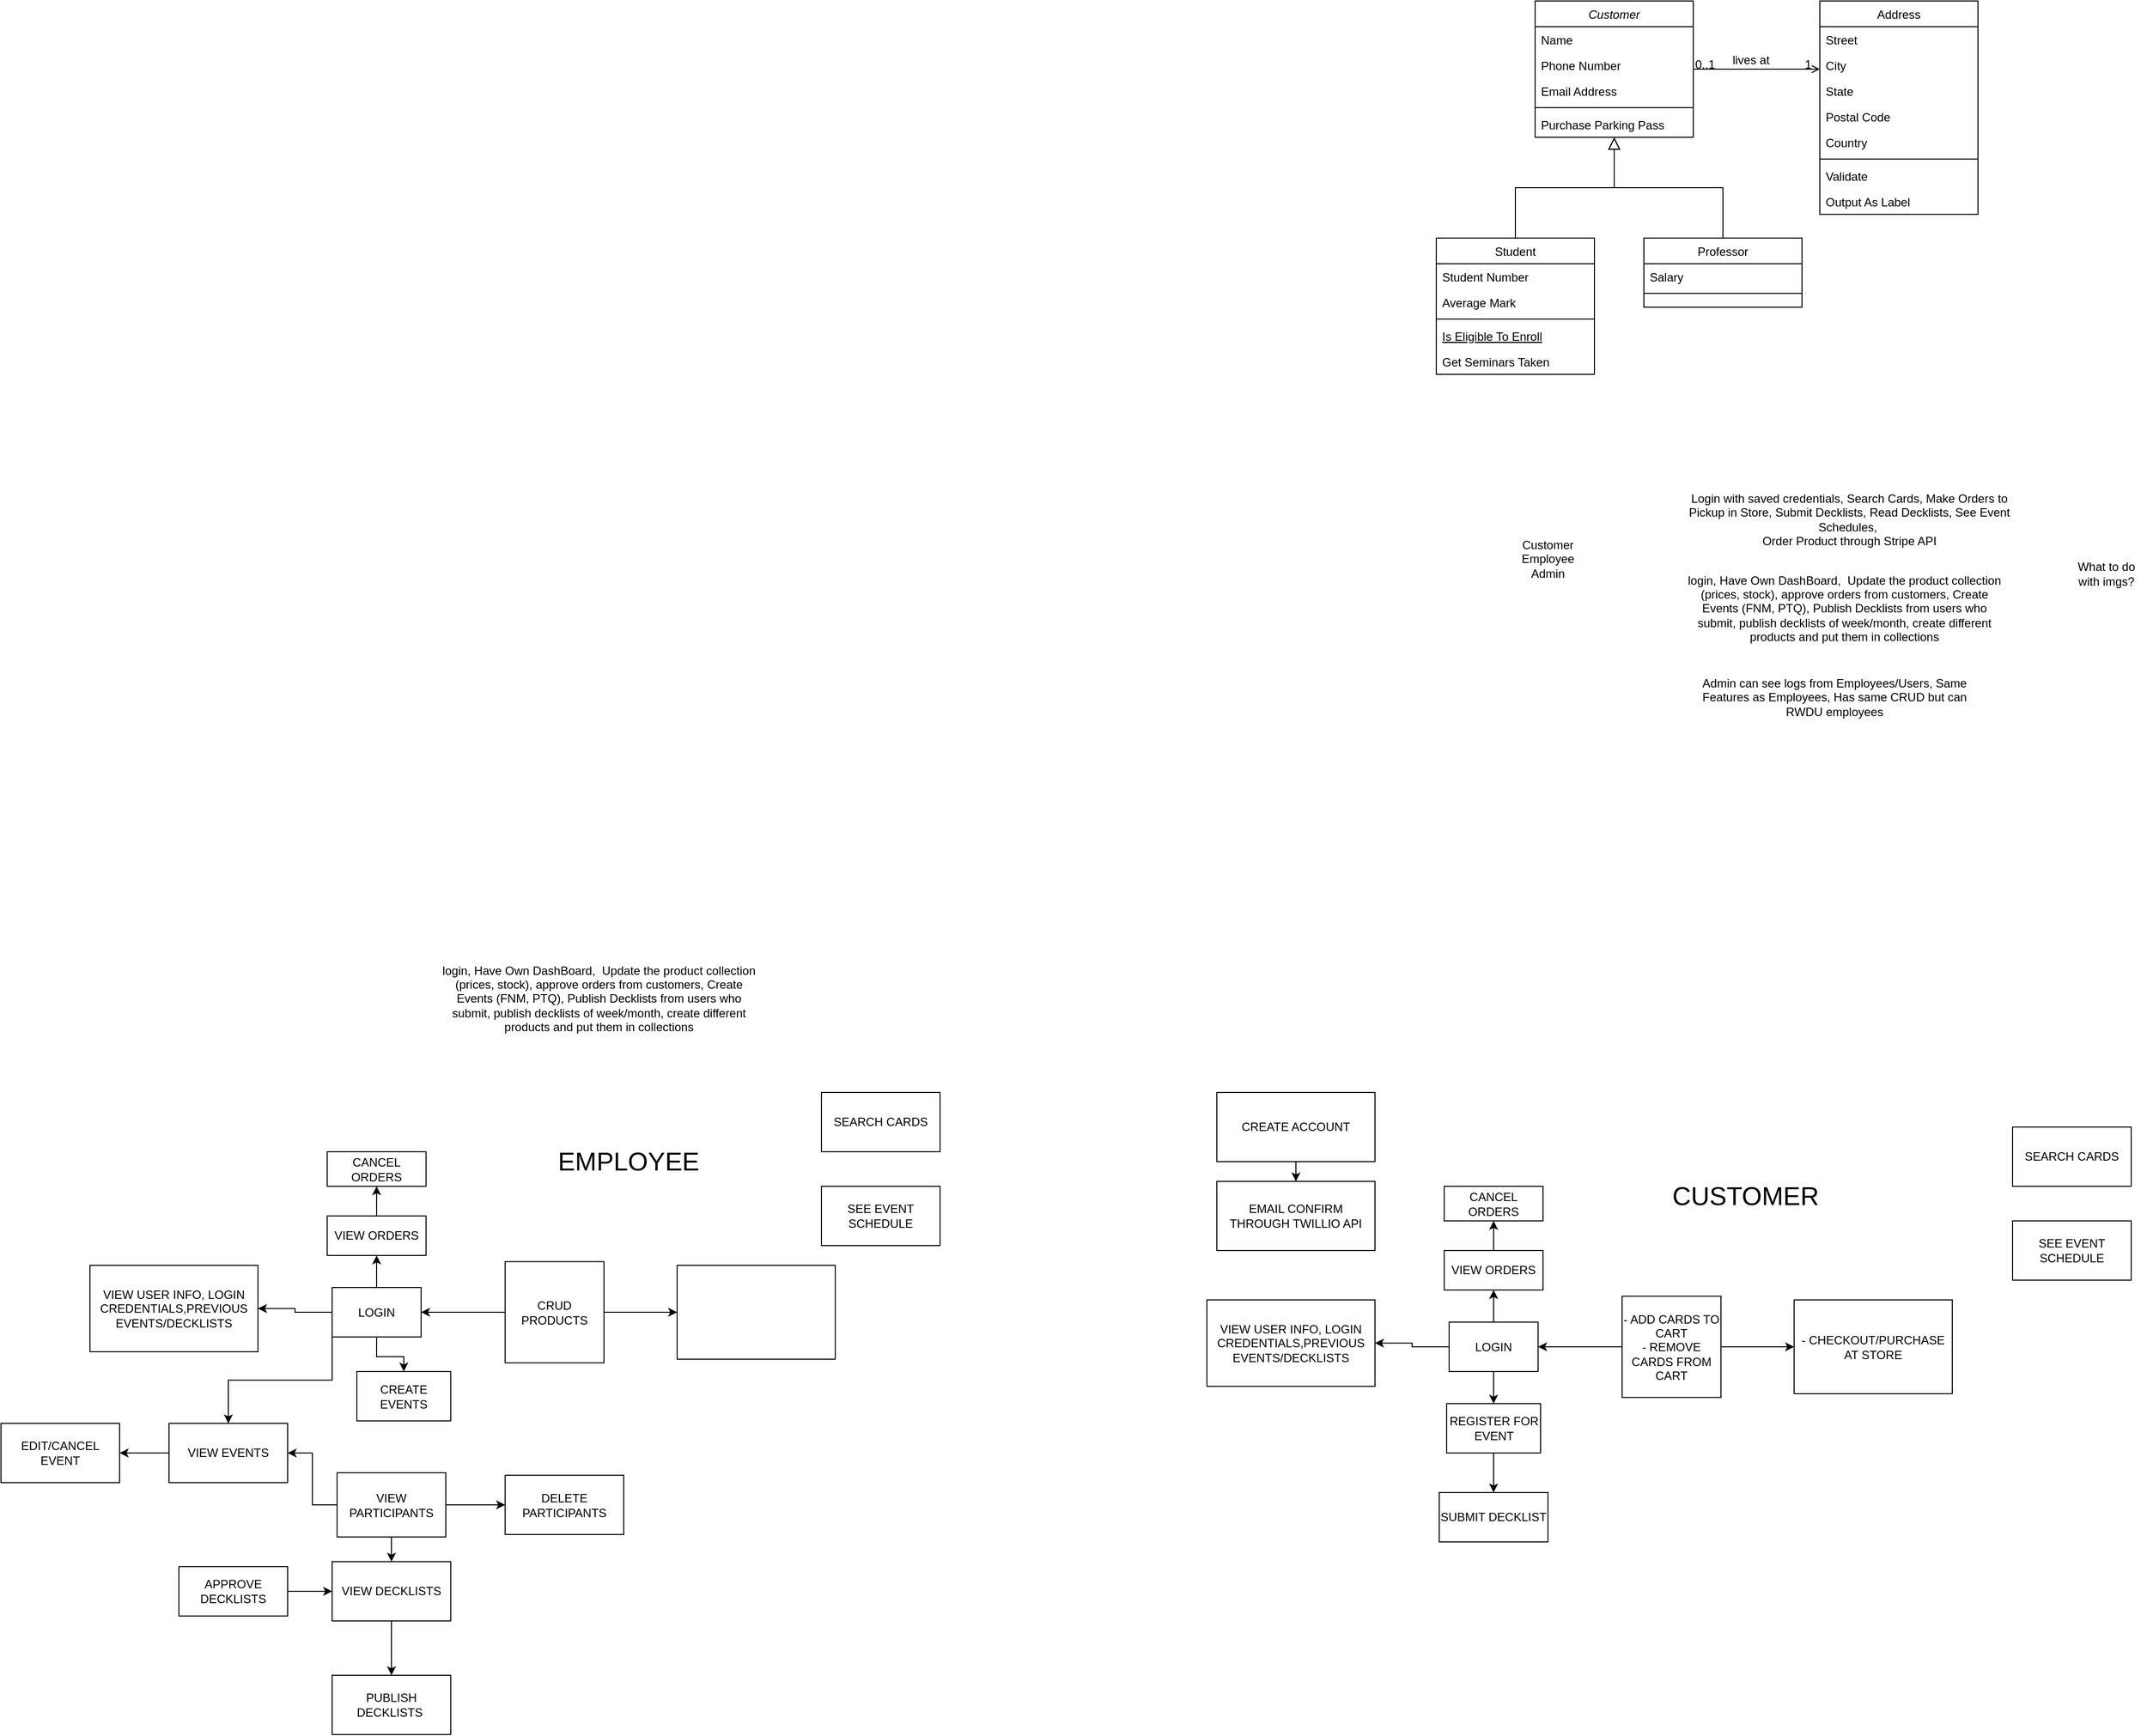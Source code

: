 <mxfile version="14.9.8" type="github">
  <diagram id="C5RBs43oDa-KdzZeNtuy" name="Page-1">
    <mxGraphModel dx="2692" dy="545" grid="1" gridSize="10" guides="1" tooltips="1" connect="1" arrows="1" fold="1" page="1" pageScale="1" pageWidth="827" pageHeight="1169" math="0" shadow="0">
      <root>
        <mxCell id="WIyWlLk6GJQsqaUBKTNV-0" />
        <mxCell id="WIyWlLk6GJQsqaUBKTNV-1" parent="WIyWlLk6GJQsqaUBKTNV-0" />
        <mxCell id="zkfFHV4jXpPFQw0GAbJ--0" value="Customer" style="swimlane;fontStyle=2;align=center;verticalAlign=top;childLayout=stackLayout;horizontal=1;startSize=26;horizontalStack=0;resizeParent=1;resizeLast=0;collapsible=1;marginBottom=0;rounded=0;shadow=0;strokeWidth=1;" parent="WIyWlLk6GJQsqaUBKTNV-1" vertex="1">
          <mxGeometry x="152" y="20" width="160" height="138" as="geometry">
            <mxRectangle x="230" y="140" width="160" height="26" as="alternateBounds" />
          </mxGeometry>
        </mxCell>
        <mxCell id="zkfFHV4jXpPFQw0GAbJ--1" value="Name" style="text;align=left;verticalAlign=top;spacingLeft=4;spacingRight=4;overflow=hidden;rotatable=0;points=[[0,0.5],[1,0.5]];portConstraint=eastwest;" parent="zkfFHV4jXpPFQw0GAbJ--0" vertex="1">
          <mxGeometry y="26" width="160" height="26" as="geometry" />
        </mxCell>
        <mxCell id="zkfFHV4jXpPFQw0GAbJ--2" value="Phone Number" style="text;align=left;verticalAlign=top;spacingLeft=4;spacingRight=4;overflow=hidden;rotatable=0;points=[[0,0.5],[1,0.5]];portConstraint=eastwest;rounded=0;shadow=0;html=0;" parent="zkfFHV4jXpPFQw0GAbJ--0" vertex="1">
          <mxGeometry y="52" width="160" height="26" as="geometry" />
        </mxCell>
        <mxCell id="zkfFHV4jXpPFQw0GAbJ--3" value="Email Address" style="text;align=left;verticalAlign=top;spacingLeft=4;spacingRight=4;overflow=hidden;rotatable=0;points=[[0,0.5],[1,0.5]];portConstraint=eastwest;rounded=0;shadow=0;html=0;" parent="zkfFHV4jXpPFQw0GAbJ--0" vertex="1">
          <mxGeometry y="78" width="160" height="26" as="geometry" />
        </mxCell>
        <mxCell id="zkfFHV4jXpPFQw0GAbJ--4" value="" style="line;html=1;strokeWidth=1;align=left;verticalAlign=middle;spacingTop=-1;spacingLeft=3;spacingRight=3;rotatable=0;labelPosition=right;points=[];portConstraint=eastwest;" parent="zkfFHV4jXpPFQw0GAbJ--0" vertex="1">
          <mxGeometry y="104" width="160" height="8" as="geometry" />
        </mxCell>
        <mxCell id="zkfFHV4jXpPFQw0GAbJ--5" value="Purchase Parking Pass" style="text;align=left;verticalAlign=top;spacingLeft=4;spacingRight=4;overflow=hidden;rotatable=0;points=[[0,0.5],[1,0.5]];portConstraint=eastwest;" parent="zkfFHV4jXpPFQw0GAbJ--0" vertex="1">
          <mxGeometry y="112" width="160" height="26" as="geometry" />
        </mxCell>
        <mxCell id="zkfFHV4jXpPFQw0GAbJ--6" value="Student" style="swimlane;fontStyle=0;align=center;verticalAlign=top;childLayout=stackLayout;horizontal=1;startSize=26;horizontalStack=0;resizeParent=1;resizeLast=0;collapsible=1;marginBottom=0;rounded=0;shadow=0;strokeWidth=1;" parent="WIyWlLk6GJQsqaUBKTNV-1" vertex="1">
          <mxGeometry x="52" y="260" width="160" height="138" as="geometry">
            <mxRectangle x="130" y="380" width="160" height="26" as="alternateBounds" />
          </mxGeometry>
        </mxCell>
        <mxCell id="zkfFHV4jXpPFQw0GAbJ--7" value="Student Number" style="text;align=left;verticalAlign=top;spacingLeft=4;spacingRight=4;overflow=hidden;rotatable=0;points=[[0,0.5],[1,0.5]];portConstraint=eastwest;" parent="zkfFHV4jXpPFQw0GAbJ--6" vertex="1">
          <mxGeometry y="26" width="160" height="26" as="geometry" />
        </mxCell>
        <mxCell id="zkfFHV4jXpPFQw0GAbJ--8" value="Average Mark" style="text;align=left;verticalAlign=top;spacingLeft=4;spacingRight=4;overflow=hidden;rotatable=0;points=[[0,0.5],[1,0.5]];portConstraint=eastwest;rounded=0;shadow=0;html=0;" parent="zkfFHV4jXpPFQw0GAbJ--6" vertex="1">
          <mxGeometry y="52" width="160" height="26" as="geometry" />
        </mxCell>
        <mxCell id="zkfFHV4jXpPFQw0GAbJ--9" value="" style="line;html=1;strokeWidth=1;align=left;verticalAlign=middle;spacingTop=-1;spacingLeft=3;spacingRight=3;rotatable=0;labelPosition=right;points=[];portConstraint=eastwest;" parent="zkfFHV4jXpPFQw0GAbJ--6" vertex="1">
          <mxGeometry y="78" width="160" height="8" as="geometry" />
        </mxCell>
        <mxCell id="zkfFHV4jXpPFQw0GAbJ--10" value="Is Eligible To Enroll" style="text;align=left;verticalAlign=top;spacingLeft=4;spacingRight=4;overflow=hidden;rotatable=0;points=[[0,0.5],[1,0.5]];portConstraint=eastwest;fontStyle=4" parent="zkfFHV4jXpPFQw0GAbJ--6" vertex="1">
          <mxGeometry y="86" width="160" height="26" as="geometry" />
        </mxCell>
        <mxCell id="zkfFHV4jXpPFQw0GAbJ--11" value="Get Seminars Taken" style="text;align=left;verticalAlign=top;spacingLeft=4;spacingRight=4;overflow=hidden;rotatable=0;points=[[0,0.5],[1,0.5]];portConstraint=eastwest;" parent="zkfFHV4jXpPFQw0GAbJ--6" vertex="1">
          <mxGeometry y="112" width="160" height="26" as="geometry" />
        </mxCell>
        <mxCell id="zkfFHV4jXpPFQw0GAbJ--12" value="" style="endArrow=block;endSize=10;endFill=0;shadow=0;strokeWidth=1;rounded=0;edgeStyle=elbowEdgeStyle;elbow=vertical;" parent="WIyWlLk6GJQsqaUBKTNV-1" source="zkfFHV4jXpPFQw0GAbJ--6" target="zkfFHV4jXpPFQw0GAbJ--0" edge="1">
          <mxGeometry width="160" relative="1" as="geometry">
            <mxPoint x="132" y="103" as="sourcePoint" />
            <mxPoint x="132" y="103" as="targetPoint" />
          </mxGeometry>
        </mxCell>
        <mxCell id="zkfFHV4jXpPFQw0GAbJ--13" value="Professor" style="swimlane;fontStyle=0;align=center;verticalAlign=top;childLayout=stackLayout;horizontal=1;startSize=26;horizontalStack=0;resizeParent=1;resizeLast=0;collapsible=1;marginBottom=0;rounded=0;shadow=0;strokeWidth=1;" parent="WIyWlLk6GJQsqaUBKTNV-1" vertex="1">
          <mxGeometry x="262" y="260" width="160" height="70" as="geometry">
            <mxRectangle x="340" y="380" width="170" height="26" as="alternateBounds" />
          </mxGeometry>
        </mxCell>
        <mxCell id="zkfFHV4jXpPFQw0GAbJ--14" value="Salary" style="text;align=left;verticalAlign=top;spacingLeft=4;spacingRight=4;overflow=hidden;rotatable=0;points=[[0,0.5],[1,0.5]];portConstraint=eastwest;" parent="zkfFHV4jXpPFQw0GAbJ--13" vertex="1">
          <mxGeometry y="26" width="160" height="26" as="geometry" />
        </mxCell>
        <mxCell id="zkfFHV4jXpPFQw0GAbJ--15" value="" style="line;html=1;strokeWidth=1;align=left;verticalAlign=middle;spacingTop=-1;spacingLeft=3;spacingRight=3;rotatable=0;labelPosition=right;points=[];portConstraint=eastwest;" parent="zkfFHV4jXpPFQw0GAbJ--13" vertex="1">
          <mxGeometry y="52" width="160" height="8" as="geometry" />
        </mxCell>
        <mxCell id="zkfFHV4jXpPFQw0GAbJ--16" value="" style="endArrow=block;endSize=10;endFill=0;shadow=0;strokeWidth=1;rounded=0;edgeStyle=elbowEdgeStyle;elbow=vertical;" parent="WIyWlLk6GJQsqaUBKTNV-1" source="zkfFHV4jXpPFQw0GAbJ--13" target="zkfFHV4jXpPFQw0GAbJ--0" edge="1">
          <mxGeometry width="160" relative="1" as="geometry">
            <mxPoint x="142" y="273" as="sourcePoint" />
            <mxPoint x="242" y="171" as="targetPoint" />
          </mxGeometry>
        </mxCell>
        <mxCell id="zkfFHV4jXpPFQw0GAbJ--17" value="Address" style="swimlane;fontStyle=0;align=center;verticalAlign=top;childLayout=stackLayout;horizontal=1;startSize=26;horizontalStack=0;resizeParent=1;resizeLast=0;collapsible=1;marginBottom=0;rounded=0;shadow=0;strokeWidth=1;" parent="WIyWlLk6GJQsqaUBKTNV-1" vertex="1">
          <mxGeometry x="440" y="20" width="160" height="216" as="geometry">
            <mxRectangle x="550" y="140" width="160" height="26" as="alternateBounds" />
          </mxGeometry>
        </mxCell>
        <mxCell id="zkfFHV4jXpPFQw0GAbJ--18" value="Street" style="text;align=left;verticalAlign=top;spacingLeft=4;spacingRight=4;overflow=hidden;rotatable=0;points=[[0,0.5],[1,0.5]];portConstraint=eastwest;" parent="zkfFHV4jXpPFQw0GAbJ--17" vertex="1">
          <mxGeometry y="26" width="160" height="26" as="geometry" />
        </mxCell>
        <mxCell id="zkfFHV4jXpPFQw0GAbJ--19" value="City" style="text;align=left;verticalAlign=top;spacingLeft=4;spacingRight=4;overflow=hidden;rotatable=0;points=[[0,0.5],[1,0.5]];portConstraint=eastwest;rounded=0;shadow=0;html=0;" parent="zkfFHV4jXpPFQw0GAbJ--17" vertex="1">
          <mxGeometry y="52" width="160" height="26" as="geometry" />
        </mxCell>
        <mxCell id="zkfFHV4jXpPFQw0GAbJ--20" value="State" style="text;align=left;verticalAlign=top;spacingLeft=4;spacingRight=4;overflow=hidden;rotatable=0;points=[[0,0.5],[1,0.5]];portConstraint=eastwest;rounded=0;shadow=0;html=0;" parent="zkfFHV4jXpPFQw0GAbJ--17" vertex="1">
          <mxGeometry y="78" width="160" height="26" as="geometry" />
        </mxCell>
        <mxCell id="zkfFHV4jXpPFQw0GAbJ--21" value="Postal Code" style="text;align=left;verticalAlign=top;spacingLeft=4;spacingRight=4;overflow=hidden;rotatable=0;points=[[0,0.5],[1,0.5]];portConstraint=eastwest;rounded=0;shadow=0;html=0;" parent="zkfFHV4jXpPFQw0GAbJ--17" vertex="1">
          <mxGeometry y="104" width="160" height="26" as="geometry" />
        </mxCell>
        <mxCell id="zkfFHV4jXpPFQw0GAbJ--22" value="Country" style="text;align=left;verticalAlign=top;spacingLeft=4;spacingRight=4;overflow=hidden;rotatable=0;points=[[0,0.5],[1,0.5]];portConstraint=eastwest;rounded=0;shadow=0;html=0;" parent="zkfFHV4jXpPFQw0GAbJ--17" vertex="1">
          <mxGeometry y="130" width="160" height="26" as="geometry" />
        </mxCell>
        <mxCell id="zkfFHV4jXpPFQw0GAbJ--23" value="" style="line;html=1;strokeWidth=1;align=left;verticalAlign=middle;spacingTop=-1;spacingLeft=3;spacingRight=3;rotatable=0;labelPosition=right;points=[];portConstraint=eastwest;" parent="zkfFHV4jXpPFQw0GAbJ--17" vertex="1">
          <mxGeometry y="156" width="160" height="8" as="geometry" />
        </mxCell>
        <mxCell id="zkfFHV4jXpPFQw0GAbJ--24" value="Validate" style="text;align=left;verticalAlign=top;spacingLeft=4;spacingRight=4;overflow=hidden;rotatable=0;points=[[0,0.5],[1,0.5]];portConstraint=eastwest;" parent="zkfFHV4jXpPFQw0GAbJ--17" vertex="1">
          <mxGeometry y="164" width="160" height="26" as="geometry" />
        </mxCell>
        <mxCell id="zkfFHV4jXpPFQw0GAbJ--25" value="Output As Label" style="text;align=left;verticalAlign=top;spacingLeft=4;spacingRight=4;overflow=hidden;rotatable=0;points=[[0,0.5],[1,0.5]];portConstraint=eastwest;" parent="zkfFHV4jXpPFQw0GAbJ--17" vertex="1">
          <mxGeometry y="190" width="160" height="26" as="geometry" />
        </mxCell>
        <mxCell id="zkfFHV4jXpPFQw0GAbJ--26" value="" style="endArrow=open;shadow=0;strokeWidth=1;rounded=0;endFill=1;edgeStyle=elbowEdgeStyle;elbow=vertical;" parent="WIyWlLk6GJQsqaUBKTNV-1" source="zkfFHV4jXpPFQw0GAbJ--0" target="zkfFHV4jXpPFQw0GAbJ--17" edge="1">
          <mxGeometry x="0.5" y="41" relative="1" as="geometry">
            <mxPoint x="312" y="92" as="sourcePoint" />
            <mxPoint x="472" y="92" as="targetPoint" />
            <mxPoint x="-40" y="32" as="offset" />
          </mxGeometry>
        </mxCell>
        <mxCell id="zkfFHV4jXpPFQw0GAbJ--27" value="0..1" style="resizable=0;align=left;verticalAlign=bottom;labelBackgroundColor=none;fontSize=12;" parent="zkfFHV4jXpPFQw0GAbJ--26" connectable="0" vertex="1">
          <mxGeometry x="-1" relative="1" as="geometry">
            <mxPoint y="4" as="offset" />
          </mxGeometry>
        </mxCell>
        <mxCell id="zkfFHV4jXpPFQw0GAbJ--28" value="1" style="resizable=0;align=right;verticalAlign=bottom;labelBackgroundColor=none;fontSize=12;" parent="zkfFHV4jXpPFQw0GAbJ--26" connectable="0" vertex="1">
          <mxGeometry x="1" relative="1" as="geometry">
            <mxPoint x="-7" y="4" as="offset" />
          </mxGeometry>
        </mxCell>
        <mxCell id="zkfFHV4jXpPFQw0GAbJ--29" value="lives at" style="text;html=1;resizable=0;points=[];;align=center;verticalAlign=middle;labelBackgroundColor=none;rounded=0;shadow=0;strokeWidth=1;fontSize=12;" parent="zkfFHV4jXpPFQw0GAbJ--26" vertex="1" connectable="0">
          <mxGeometry x="0.5" y="49" relative="1" as="geometry">
            <mxPoint x="-38" y="40" as="offset" />
          </mxGeometry>
        </mxCell>
        <mxCell id="0kyeVdW8HTEz_GP9G8ct-1" value="Customer&lt;br&gt;Employee&lt;br&gt;Admin" style="text;html=1;strokeColor=none;fillColor=none;align=center;verticalAlign=middle;whiteSpace=wrap;rounded=0;" vertex="1" parent="WIyWlLk6GJQsqaUBKTNV-1">
          <mxGeometry x="110" y="555" width="110" height="60" as="geometry" />
        </mxCell>
        <mxCell id="0kyeVdW8HTEz_GP9G8ct-2" value="Login with saved credentials, Search Cards, Make Orders to Pickup in Store, Submit Decklists, Read Decklists, See Event Schedules,&amp;nbsp;&lt;br&gt;Order Product through Stripe API" style="text;html=1;strokeColor=none;fillColor=none;align=center;verticalAlign=middle;whiteSpace=wrap;rounded=0;" vertex="1" parent="WIyWlLk6GJQsqaUBKTNV-1">
          <mxGeometry x="300" y="500" width="340" height="90" as="geometry" />
        </mxCell>
        <mxCell id="0kyeVdW8HTEz_GP9G8ct-3" value="login, Have Own DashBoard,&amp;nbsp; Update the product collection (prices, stock), approve orders from customers, Create Events (FNM, PTQ), Publish Decklists from users who submit, publish decklists of week/month, create different products and put them in collections" style="text;html=1;strokeColor=none;fillColor=none;align=center;verticalAlign=middle;whiteSpace=wrap;rounded=0;" vertex="1" parent="WIyWlLk6GJQsqaUBKTNV-1">
          <mxGeometry x="300" y="585" width="330" height="100" as="geometry" />
        </mxCell>
        <mxCell id="0kyeVdW8HTEz_GP9G8ct-4" value="What to do with imgs?" style="text;html=1;strokeColor=none;fillColor=none;align=center;verticalAlign=middle;whiteSpace=wrap;rounded=0;" vertex="1" parent="WIyWlLk6GJQsqaUBKTNV-1">
          <mxGeometry x="690" y="560" width="80" height="80" as="geometry" />
        </mxCell>
        <mxCell id="0kyeVdW8HTEz_GP9G8ct-5" value="Admin can see logs from Employees/Users, Same Features as Employees, Has same CRUD but can RWDU employees" style="text;html=1;strokeColor=none;fillColor=none;align=center;verticalAlign=middle;whiteSpace=wrap;rounded=0;" vertex="1" parent="WIyWlLk6GJQsqaUBKTNV-1">
          <mxGeometry x="320" y="685" width="270" height="80" as="geometry" />
        </mxCell>
        <mxCell id="0kyeVdW8HTEz_GP9G8ct-20" value="" style="edgeStyle=orthogonalEdgeStyle;rounded=0;orthogonalLoop=1;jettySize=auto;html=1;" edge="1" parent="WIyWlLk6GJQsqaUBKTNV-1" source="0kyeVdW8HTEz_GP9G8ct-6" target="0kyeVdW8HTEz_GP9G8ct-19">
          <mxGeometry relative="1" as="geometry" />
        </mxCell>
        <mxCell id="0kyeVdW8HTEz_GP9G8ct-26" value="" style="edgeStyle=orthogonalEdgeStyle;rounded=0;orthogonalLoop=1;jettySize=auto;html=1;" edge="1" parent="WIyWlLk6GJQsqaUBKTNV-1" source="0kyeVdW8HTEz_GP9G8ct-6" target="0kyeVdW8HTEz_GP9G8ct-25">
          <mxGeometry relative="1" as="geometry" />
        </mxCell>
        <mxCell id="0kyeVdW8HTEz_GP9G8ct-32" value="" style="edgeStyle=orthogonalEdgeStyle;rounded=0;orthogonalLoop=1;jettySize=auto;html=1;" edge="1" parent="WIyWlLk6GJQsqaUBKTNV-1" source="0kyeVdW8HTEz_GP9G8ct-6" target="0kyeVdW8HTEz_GP9G8ct-31">
          <mxGeometry relative="1" as="geometry" />
        </mxCell>
        <mxCell id="0kyeVdW8HTEz_GP9G8ct-6" value="LOGIN" style="rounded=0;whiteSpace=wrap;html=1;direction=west;" vertex="1" parent="WIyWlLk6GJQsqaUBKTNV-1">
          <mxGeometry x="65" y="1357.5" width="90" height="50" as="geometry" />
        </mxCell>
        <mxCell id="0kyeVdW8HTEz_GP9G8ct-7" value="SEARCH CARDS" style="rounded=0;whiteSpace=wrap;html=1;" vertex="1" parent="WIyWlLk6GJQsqaUBKTNV-1">
          <mxGeometry x="635" y="1160" width="120" height="60" as="geometry" />
        </mxCell>
        <mxCell id="0kyeVdW8HTEz_GP9G8ct-8" value="SEE EVENT SCHEDULE" style="rounded=0;whiteSpace=wrap;html=1;" vertex="1" parent="WIyWlLk6GJQsqaUBKTNV-1">
          <mxGeometry x="635" y="1255" width="120" height="60" as="geometry" />
        </mxCell>
        <mxCell id="0kyeVdW8HTEz_GP9G8ct-13" value="" style="edgeStyle=orthogonalEdgeStyle;rounded=0;orthogonalLoop=1;jettySize=auto;html=1;" edge="1" parent="WIyWlLk6GJQsqaUBKTNV-1" source="0kyeVdW8HTEz_GP9G8ct-9" target="0kyeVdW8HTEz_GP9G8ct-12">
          <mxGeometry relative="1" as="geometry" />
        </mxCell>
        <mxCell id="0kyeVdW8HTEz_GP9G8ct-39" style="edgeStyle=orthogonalEdgeStyle;rounded=0;orthogonalLoop=1;jettySize=auto;html=1;exitX=1;exitY=0.5;exitDx=0;exitDy=0;entryX=0;entryY=0.5;entryDx=0;entryDy=0;" edge="1" parent="WIyWlLk6GJQsqaUBKTNV-1" source="0kyeVdW8HTEz_GP9G8ct-9" target="0kyeVdW8HTEz_GP9G8ct-6">
          <mxGeometry relative="1" as="geometry" />
        </mxCell>
        <mxCell id="0kyeVdW8HTEz_GP9G8ct-9" value="- ADD CARDS TO CART&lt;br&gt;- REMOVE CARDS FROM CART&lt;br&gt;" style="rounded=0;whiteSpace=wrap;html=1;direction=west;" vertex="1" parent="WIyWlLk6GJQsqaUBKTNV-1">
          <mxGeometry x="240" y="1331.25" width="100" height="102.5" as="geometry" />
        </mxCell>
        <mxCell id="0kyeVdW8HTEz_GP9G8ct-12" value="- CHECKOUT/PURCHASE AT STORE" style="whiteSpace=wrap;html=1;rounded=0;" vertex="1" parent="WIyWlLk6GJQsqaUBKTNV-1">
          <mxGeometry x="414" y="1335" width="160" height="95" as="geometry" />
        </mxCell>
        <mxCell id="0kyeVdW8HTEz_GP9G8ct-22" value="" style="edgeStyle=orthogonalEdgeStyle;rounded=0;orthogonalLoop=1;jettySize=auto;html=1;" edge="1" parent="WIyWlLk6GJQsqaUBKTNV-1" source="0kyeVdW8HTEz_GP9G8ct-19" target="0kyeVdW8HTEz_GP9G8ct-21">
          <mxGeometry relative="1" as="geometry" />
        </mxCell>
        <mxCell id="0kyeVdW8HTEz_GP9G8ct-19" value="REGISTER FOR EVENT" style="rounded=0;whiteSpace=wrap;html=1;direction=west;" vertex="1" parent="WIyWlLk6GJQsqaUBKTNV-1">
          <mxGeometry x="62.5" y="1440" width="95" height="50" as="geometry" />
        </mxCell>
        <mxCell id="0kyeVdW8HTEz_GP9G8ct-21" value="SUBMIT DECKLIST" style="rounded=0;whiteSpace=wrap;html=1;direction=west;" vertex="1" parent="WIyWlLk6GJQsqaUBKTNV-1">
          <mxGeometry x="55" y="1530" width="110" height="50" as="geometry" />
        </mxCell>
        <mxCell id="0kyeVdW8HTEz_GP9G8ct-30" value="" style="edgeStyle=orthogonalEdgeStyle;rounded=0;orthogonalLoop=1;jettySize=auto;html=1;" edge="1" parent="WIyWlLk6GJQsqaUBKTNV-1" source="0kyeVdW8HTEz_GP9G8ct-25" target="0kyeVdW8HTEz_GP9G8ct-29">
          <mxGeometry relative="1" as="geometry" />
        </mxCell>
        <mxCell id="0kyeVdW8HTEz_GP9G8ct-25" value="VIEW ORDERS" style="rounded=0;whiteSpace=wrap;html=1;direction=west;" vertex="1" parent="WIyWlLk6GJQsqaUBKTNV-1">
          <mxGeometry x="60" y="1285" width="100" height="40" as="geometry" />
        </mxCell>
        <mxCell id="0kyeVdW8HTEz_GP9G8ct-29" value="CANCEL ORDERS" style="whiteSpace=wrap;html=1;rounded=0;" vertex="1" parent="WIyWlLk6GJQsqaUBKTNV-1">
          <mxGeometry x="60" y="1220" width="100" height="35" as="geometry" />
        </mxCell>
        <mxCell id="0kyeVdW8HTEz_GP9G8ct-31" value="VIEW USER INFO, LOGIN CREDENTIALS,PREVIOUS EVENTS/DECKLISTS" style="rounded=0;whiteSpace=wrap;html=1;direction=west;" vertex="1" parent="WIyWlLk6GJQsqaUBKTNV-1">
          <mxGeometry x="-180" y="1335" width="170" height="87.5" as="geometry" />
        </mxCell>
        <mxCell id="0kyeVdW8HTEz_GP9G8ct-37" value="" style="edgeStyle=orthogonalEdgeStyle;rounded=0;orthogonalLoop=1;jettySize=auto;html=1;" edge="1" parent="WIyWlLk6GJQsqaUBKTNV-1" source="0kyeVdW8HTEz_GP9G8ct-35" target="0kyeVdW8HTEz_GP9G8ct-36">
          <mxGeometry relative="1" as="geometry" />
        </mxCell>
        <mxCell id="0kyeVdW8HTEz_GP9G8ct-35" value="CREATE ACCOUNT" style="rounded=0;whiteSpace=wrap;html=1;" vertex="1" parent="WIyWlLk6GJQsqaUBKTNV-1">
          <mxGeometry x="-170" y="1125" width="160" height="70" as="geometry" />
        </mxCell>
        <mxCell id="0kyeVdW8HTEz_GP9G8ct-36" value="EMAIL CONFIRM THROUGH TWILLIO API" style="rounded=0;whiteSpace=wrap;html=1;" vertex="1" parent="WIyWlLk6GJQsqaUBKTNV-1">
          <mxGeometry x="-170" y="1215" width="160" height="70" as="geometry" />
        </mxCell>
        <mxCell id="0kyeVdW8HTEz_GP9G8ct-41" value="CUSTOMER" style="text;html=1;strokeColor=none;fillColor=none;align=center;verticalAlign=middle;whiteSpace=wrap;rounded=0;fontSize=26;" vertex="1" parent="WIyWlLk6GJQsqaUBKTNV-1">
          <mxGeometry x="230" y="1160" width="270" height="140" as="geometry" />
        </mxCell>
        <mxCell id="0kyeVdW8HTEz_GP9G8ct-42" value="" style="edgeStyle=orthogonalEdgeStyle;rounded=0;orthogonalLoop=1;jettySize=auto;html=1;" edge="1" parent="WIyWlLk6GJQsqaUBKTNV-1" source="0kyeVdW8HTEz_GP9G8ct-45" target="0kyeVdW8HTEz_GP9G8ct-53">
          <mxGeometry relative="1" as="geometry" />
        </mxCell>
        <mxCell id="0kyeVdW8HTEz_GP9G8ct-43" value="" style="edgeStyle=orthogonalEdgeStyle;rounded=0;orthogonalLoop=1;jettySize=auto;html=1;" edge="1" parent="WIyWlLk6GJQsqaUBKTNV-1" source="0kyeVdW8HTEz_GP9G8ct-45" target="0kyeVdW8HTEz_GP9G8ct-56">
          <mxGeometry relative="1" as="geometry" />
        </mxCell>
        <mxCell id="0kyeVdW8HTEz_GP9G8ct-44" value="" style="edgeStyle=orthogonalEdgeStyle;rounded=0;orthogonalLoop=1;jettySize=auto;html=1;" edge="1" parent="WIyWlLk6GJQsqaUBKTNV-1" source="0kyeVdW8HTEz_GP9G8ct-45" target="0kyeVdW8HTEz_GP9G8ct-58">
          <mxGeometry relative="1" as="geometry" />
        </mxCell>
        <mxCell id="0kyeVdW8HTEz_GP9G8ct-66" style="edgeStyle=orthogonalEdgeStyle;rounded=0;orthogonalLoop=1;jettySize=auto;html=1;exitX=1;exitY=0;exitDx=0;exitDy=0;fontSize=26;" edge="1" parent="WIyWlLk6GJQsqaUBKTNV-1" source="0kyeVdW8HTEz_GP9G8ct-45" target="0kyeVdW8HTEz_GP9G8ct-67">
          <mxGeometry relative="1" as="geometry">
            <mxPoint x="-1150" y="1440" as="targetPoint" />
          </mxGeometry>
        </mxCell>
        <mxCell id="0kyeVdW8HTEz_GP9G8ct-45" value="LOGIN" style="rounded=0;whiteSpace=wrap;html=1;direction=west;" vertex="1" parent="WIyWlLk6GJQsqaUBKTNV-1">
          <mxGeometry x="-1065" y="1322.5" width="90" height="50" as="geometry" />
        </mxCell>
        <mxCell id="0kyeVdW8HTEz_GP9G8ct-46" value="SEARCH CARDS" style="rounded=0;whiteSpace=wrap;html=1;" vertex="1" parent="WIyWlLk6GJQsqaUBKTNV-1">
          <mxGeometry x="-570" y="1125" width="120" height="60" as="geometry" />
        </mxCell>
        <mxCell id="0kyeVdW8HTEz_GP9G8ct-47" value="SEE EVENT SCHEDULE" style="rounded=0;whiteSpace=wrap;html=1;" vertex="1" parent="WIyWlLk6GJQsqaUBKTNV-1">
          <mxGeometry x="-570" y="1220" width="120" height="60" as="geometry" />
        </mxCell>
        <mxCell id="0kyeVdW8HTEz_GP9G8ct-48" value="" style="edgeStyle=orthogonalEdgeStyle;rounded=0;orthogonalLoop=1;jettySize=auto;html=1;" edge="1" parent="WIyWlLk6GJQsqaUBKTNV-1" source="0kyeVdW8HTEz_GP9G8ct-50" target="0kyeVdW8HTEz_GP9G8ct-51">
          <mxGeometry relative="1" as="geometry" />
        </mxCell>
        <mxCell id="0kyeVdW8HTEz_GP9G8ct-49" style="edgeStyle=orthogonalEdgeStyle;rounded=0;orthogonalLoop=1;jettySize=auto;html=1;exitX=1;exitY=0.5;exitDx=0;exitDy=0;entryX=0;entryY=0.5;entryDx=0;entryDy=0;" edge="1" parent="WIyWlLk6GJQsqaUBKTNV-1" source="0kyeVdW8HTEz_GP9G8ct-50" target="0kyeVdW8HTEz_GP9G8ct-45">
          <mxGeometry relative="1" as="geometry" />
        </mxCell>
        <mxCell id="0kyeVdW8HTEz_GP9G8ct-50" value="CRUD PRODUCTS" style="rounded=0;whiteSpace=wrap;html=1;direction=west;" vertex="1" parent="WIyWlLk6GJQsqaUBKTNV-1">
          <mxGeometry x="-890" y="1296.25" width="100" height="102.5" as="geometry" />
        </mxCell>
        <mxCell id="0kyeVdW8HTEz_GP9G8ct-51" value="" style="whiteSpace=wrap;html=1;rounded=0;" vertex="1" parent="WIyWlLk6GJQsqaUBKTNV-1">
          <mxGeometry x="-716" y="1300" width="160" height="95" as="geometry" />
        </mxCell>
        <mxCell id="0kyeVdW8HTEz_GP9G8ct-53" value="CREATE EVENTS" style="rounded=0;whiteSpace=wrap;html=1;direction=west;" vertex="1" parent="WIyWlLk6GJQsqaUBKTNV-1">
          <mxGeometry x="-1040" y="1407.5" width="95" height="50" as="geometry" />
        </mxCell>
        <mxCell id="0kyeVdW8HTEz_GP9G8ct-80" value="" style="edgeStyle=orthogonalEdgeStyle;rounded=0;orthogonalLoop=1;jettySize=auto;html=1;fontSize=12;" edge="1" parent="WIyWlLk6GJQsqaUBKTNV-1" source="0kyeVdW8HTEz_GP9G8ct-54" target="0kyeVdW8HTEz_GP9G8ct-69">
          <mxGeometry relative="1" as="geometry" />
        </mxCell>
        <mxCell id="0kyeVdW8HTEz_GP9G8ct-54" value="APPROVE DECKLISTS" style="rounded=0;whiteSpace=wrap;html=1;direction=west;" vertex="1" parent="WIyWlLk6GJQsqaUBKTNV-1">
          <mxGeometry x="-1220" y="1605" width="110" height="50" as="geometry" />
        </mxCell>
        <mxCell id="0kyeVdW8HTEz_GP9G8ct-55" value="" style="edgeStyle=orthogonalEdgeStyle;rounded=0;orthogonalLoop=1;jettySize=auto;html=1;" edge="1" parent="WIyWlLk6GJQsqaUBKTNV-1" source="0kyeVdW8HTEz_GP9G8ct-56" target="0kyeVdW8HTEz_GP9G8ct-57">
          <mxGeometry relative="1" as="geometry" />
        </mxCell>
        <mxCell id="0kyeVdW8HTEz_GP9G8ct-56" value="VIEW ORDERS" style="rounded=0;whiteSpace=wrap;html=1;direction=west;" vertex="1" parent="WIyWlLk6GJQsqaUBKTNV-1">
          <mxGeometry x="-1070" y="1250" width="100" height="40" as="geometry" />
        </mxCell>
        <mxCell id="0kyeVdW8HTEz_GP9G8ct-57" value="CANCEL ORDERS" style="whiteSpace=wrap;html=1;rounded=0;" vertex="1" parent="WIyWlLk6GJQsqaUBKTNV-1">
          <mxGeometry x="-1070" y="1185" width="100" height="35" as="geometry" />
        </mxCell>
        <mxCell id="0kyeVdW8HTEz_GP9G8ct-58" value="VIEW USER INFO, LOGIN CREDENTIALS,PREVIOUS EVENTS/DECKLISTS" style="rounded=0;whiteSpace=wrap;html=1;direction=west;" vertex="1" parent="WIyWlLk6GJQsqaUBKTNV-1">
          <mxGeometry x="-1310" y="1300" width="170" height="87.5" as="geometry" />
        </mxCell>
        <mxCell id="0kyeVdW8HTEz_GP9G8ct-62" value="EMPLOYEE" style="text;html=1;strokeColor=none;fillColor=none;align=center;verticalAlign=middle;whiteSpace=wrap;rounded=0;fontSize=26;" vertex="1" parent="WIyWlLk6GJQsqaUBKTNV-1">
          <mxGeometry x="-900" y="1125" width="270" height="140" as="geometry" />
        </mxCell>
        <mxCell id="0kyeVdW8HTEz_GP9G8ct-63" value="login, Have Own DashBoard,&amp;nbsp; Update the product collection (prices, stock), approve orders from customers, Create Events (FNM, PTQ), Publish Decklists from users who submit, publish decklists of week/month, create different products and put them in collections" style="text;html=1;strokeColor=none;fillColor=none;align=center;verticalAlign=middle;whiteSpace=wrap;rounded=0;" vertex="1" parent="WIyWlLk6GJQsqaUBKTNV-1">
          <mxGeometry x="-960" y="980" width="330" height="100" as="geometry" />
        </mxCell>
        <mxCell id="0kyeVdW8HTEz_GP9G8ct-72" value="" style="edgeStyle=orthogonalEdgeStyle;rounded=0;orthogonalLoop=1;jettySize=auto;html=1;fontSize=12;" edge="1" parent="WIyWlLk6GJQsqaUBKTNV-1" source="0kyeVdW8HTEz_GP9G8ct-67" target="0kyeVdW8HTEz_GP9G8ct-71">
          <mxGeometry relative="1" as="geometry" />
        </mxCell>
        <mxCell id="0kyeVdW8HTEz_GP9G8ct-67" value="VIEW EVENTS" style="rounded=0;whiteSpace=wrap;html=1;fontSize=12;" vertex="1" parent="WIyWlLk6GJQsqaUBKTNV-1">
          <mxGeometry x="-1230" y="1460" width="120" height="60" as="geometry" />
        </mxCell>
        <mxCell id="0kyeVdW8HTEz_GP9G8ct-79" value="" style="edgeStyle=orthogonalEdgeStyle;rounded=0;orthogonalLoop=1;jettySize=auto;html=1;fontSize=12;" edge="1" parent="WIyWlLk6GJQsqaUBKTNV-1" source="0kyeVdW8HTEz_GP9G8ct-69" target="0kyeVdW8HTEz_GP9G8ct-78">
          <mxGeometry relative="1" as="geometry" />
        </mxCell>
        <mxCell id="0kyeVdW8HTEz_GP9G8ct-69" value="VIEW DECKLISTS" style="rounded=0;whiteSpace=wrap;html=1;fontSize=12;" vertex="1" parent="WIyWlLk6GJQsqaUBKTNV-1">
          <mxGeometry x="-1065" y="1600" width="120" height="60" as="geometry" />
        </mxCell>
        <mxCell id="0kyeVdW8HTEz_GP9G8ct-71" value="EDIT/CANCEL EVENT" style="whiteSpace=wrap;html=1;rounded=0;" vertex="1" parent="WIyWlLk6GJQsqaUBKTNV-1">
          <mxGeometry x="-1400" y="1460" width="120" height="60" as="geometry" />
        </mxCell>
        <mxCell id="0kyeVdW8HTEz_GP9G8ct-82" value="" style="edgeStyle=orthogonalEdgeStyle;rounded=0;orthogonalLoop=1;jettySize=auto;html=1;fontSize=12;" edge="1" parent="WIyWlLk6GJQsqaUBKTNV-1" source="0kyeVdW8HTEz_GP9G8ct-73" target="0kyeVdW8HTEz_GP9G8ct-67">
          <mxGeometry relative="1" as="geometry" />
        </mxCell>
        <mxCell id="0kyeVdW8HTEz_GP9G8ct-83" value="" style="edgeStyle=orthogonalEdgeStyle;rounded=0;orthogonalLoop=1;jettySize=auto;html=1;fontSize=12;" edge="1" parent="WIyWlLk6GJQsqaUBKTNV-1" source="0kyeVdW8HTEz_GP9G8ct-73" target="0kyeVdW8HTEz_GP9G8ct-69">
          <mxGeometry relative="1" as="geometry" />
        </mxCell>
        <mxCell id="0kyeVdW8HTEz_GP9G8ct-85" value="" style="edgeStyle=orthogonalEdgeStyle;rounded=0;orthogonalLoop=1;jettySize=auto;html=1;fontSize=12;" edge="1" parent="WIyWlLk6GJQsqaUBKTNV-1" source="0kyeVdW8HTEz_GP9G8ct-73" target="0kyeVdW8HTEz_GP9G8ct-84">
          <mxGeometry relative="1" as="geometry" />
        </mxCell>
        <mxCell id="0kyeVdW8HTEz_GP9G8ct-73" value="VIEW PARTICIPANTS" style="rounded=0;whiteSpace=wrap;html=1;fontSize=12;" vertex="1" parent="WIyWlLk6GJQsqaUBKTNV-1">
          <mxGeometry x="-1060" y="1510" width="110" height="65" as="geometry" />
        </mxCell>
        <mxCell id="0kyeVdW8HTEz_GP9G8ct-78" value="PUBLISH DECKLISTS&amp;nbsp;" style="rounded=0;whiteSpace=wrap;html=1;fontSize=12;" vertex="1" parent="WIyWlLk6GJQsqaUBKTNV-1">
          <mxGeometry x="-1065" y="1715" width="120" height="60" as="geometry" />
        </mxCell>
        <mxCell id="0kyeVdW8HTEz_GP9G8ct-84" value="DELETE PARTICIPANTS" style="whiteSpace=wrap;html=1;rounded=0;" vertex="1" parent="WIyWlLk6GJQsqaUBKTNV-1">
          <mxGeometry x="-890" y="1512.5" width="120" height="60" as="geometry" />
        </mxCell>
      </root>
    </mxGraphModel>
  </diagram>
</mxfile>
